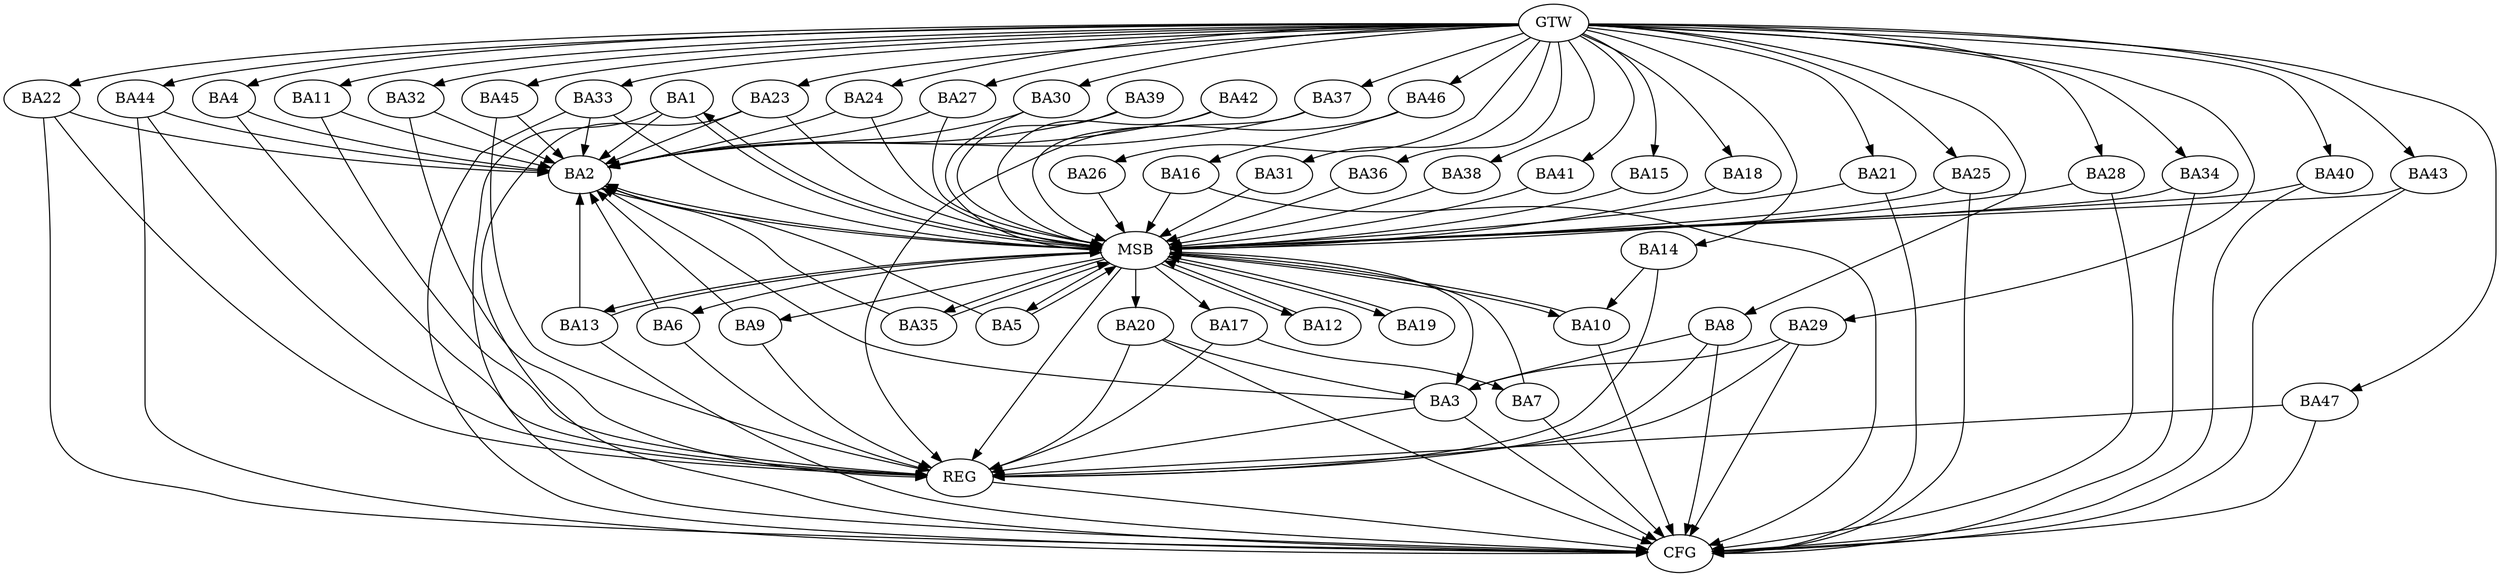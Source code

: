 strict digraph G {
  BA1 [ label="BA1" ];
  BA2 [ label="BA2" ];
  BA3 [ label="BA3" ];
  BA4 [ label="BA4" ];
  BA5 [ label="BA5" ];
  BA6 [ label="BA6" ];
  BA7 [ label="BA7" ];
  BA8 [ label="BA8" ];
  BA9 [ label="BA9" ];
  BA10 [ label="BA10" ];
  BA11 [ label="BA11" ];
  BA12 [ label="BA12" ];
  BA13 [ label="BA13" ];
  BA14 [ label="BA14" ];
  BA15 [ label="BA15" ];
  BA16 [ label="BA16" ];
  BA17 [ label="BA17" ];
  BA18 [ label="BA18" ];
  BA19 [ label="BA19" ];
  BA20 [ label="BA20" ];
  BA21 [ label="BA21" ];
  BA22 [ label="BA22" ];
  BA23 [ label="BA23" ];
  BA24 [ label="BA24" ];
  BA25 [ label="BA25" ];
  BA26 [ label="BA26" ];
  BA27 [ label="BA27" ];
  BA28 [ label="BA28" ];
  BA29 [ label="BA29" ];
  BA30 [ label="BA30" ];
  BA31 [ label="BA31" ];
  BA32 [ label="BA32" ];
  BA33 [ label="BA33" ];
  BA34 [ label="BA34" ];
  BA35 [ label="BA35" ];
  BA36 [ label="BA36" ];
  BA37 [ label="BA37" ];
  BA38 [ label="BA38" ];
  BA39 [ label="BA39" ];
  BA40 [ label="BA40" ];
  BA41 [ label="BA41" ];
  BA42 [ label="BA42" ];
  BA43 [ label="BA43" ];
  BA44 [ label="BA44" ];
  BA45 [ label="BA45" ];
  BA46 [ label="BA46" ];
  BA47 [ label="BA47" ];
  GTW [ label="GTW" ];
  REG [ label="REG" ];
  MSB [ label="MSB" ];
  CFG [ label="CFG" ];
  BA3 -> BA2;
  BA6 -> BA2;
  BA8 -> BA3;
  BA9 -> BA2;
  BA11 -> BA2;
  BA14 -> BA10;
  BA17 -> BA7;
  BA20 -> BA3;
  BA29 -> BA3;
  BA46 -> BA16;
  GTW -> BA4;
  GTW -> BA8;
  GTW -> BA11;
  GTW -> BA14;
  GTW -> BA15;
  GTW -> BA18;
  GTW -> BA21;
  GTW -> BA22;
  GTW -> BA23;
  GTW -> BA24;
  GTW -> BA25;
  GTW -> BA26;
  GTW -> BA27;
  GTW -> BA28;
  GTW -> BA29;
  GTW -> BA30;
  GTW -> BA31;
  GTW -> BA32;
  GTW -> BA33;
  GTW -> BA34;
  GTW -> BA36;
  GTW -> BA37;
  GTW -> BA38;
  GTW -> BA40;
  GTW -> BA41;
  GTW -> BA43;
  GTW -> BA44;
  GTW -> BA45;
  GTW -> BA46;
  GTW -> BA47;
  BA3 -> REG;
  BA4 -> REG;
  BA6 -> REG;
  BA8 -> REG;
  BA9 -> REG;
  BA11 -> REG;
  BA14 -> REG;
  BA17 -> REG;
  BA20 -> REG;
  BA22 -> REG;
  BA29 -> REG;
  BA32 -> REG;
  BA44 -> REG;
  BA45 -> REG;
  BA46 -> REG;
  BA47 -> REG;
  BA1 -> MSB;
  MSB -> BA2;
  MSB -> REG;
  BA2 -> MSB;
  MSB -> BA1;
  BA5 -> MSB;
  MSB -> BA3;
  BA7 -> MSB;
  BA10 -> MSB;
  MSB -> BA5;
  BA12 -> MSB;
  BA13 -> MSB;
  BA15 -> MSB;
  MSB -> BA10;
  BA16 -> MSB;
  BA18 -> MSB;
  BA19 -> MSB;
  BA21 -> MSB;
  MSB -> BA13;
  BA23 -> MSB;
  BA24 -> MSB;
  MSB -> BA17;
  BA25 -> MSB;
  BA26 -> MSB;
  MSB -> BA19;
  BA27 -> MSB;
  MSB -> BA12;
  BA28 -> MSB;
  BA30 -> MSB;
  MSB -> BA6;
  BA31 -> MSB;
  MSB -> BA20;
  BA33 -> MSB;
  BA34 -> MSB;
  BA35 -> MSB;
  BA36 -> MSB;
  BA37 -> MSB;
  BA38 -> MSB;
  MSB -> BA9;
  BA39 -> MSB;
  MSB -> BA35;
  BA40 -> MSB;
  BA41 -> MSB;
  BA42 -> MSB;
  BA43 -> MSB;
  BA28 -> CFG;
  BA40 -> CFG;
  BA25 -> CFG;
  BA10 -> CFG;
  BA44 -> CFG;
  BA43 -> CFG;
  BA23 -> CFG;
  BA3 -> CFG;
  BA13 -> CFG;
  BA21 -> CFG;
  BA8 -> CFG;
  BA22 -> CFG;
  BA7 -> CFG;
  BA33 -> CFG;
  BA34 -> CFG;
  BA20 -> CFG;
  BA47 -> CFG;
  BA1 -> CFG;
  BA16 -> CFG;
  BA29 -> CFG;
  REG -> CFG;
  BA39 -> BA2;
  BA13 -> BA2;
  BA44 -> BA2;
  BA33 -> BA2;
  BA35 -> BA2;
  BA27 -> BA2;
  BA4 -> BA2;
  BA30 -> BA2;
  BA42 -> BA2;
  BA24 -> BA2;
  BA37 -> BA2;
  BA45 -> BA2;
  BA5 -> BA2;
  BA22 -> BA2;
  BA1 -> BA2;
  BA32 -> BA2;
  BA23 -> BA2;
}
